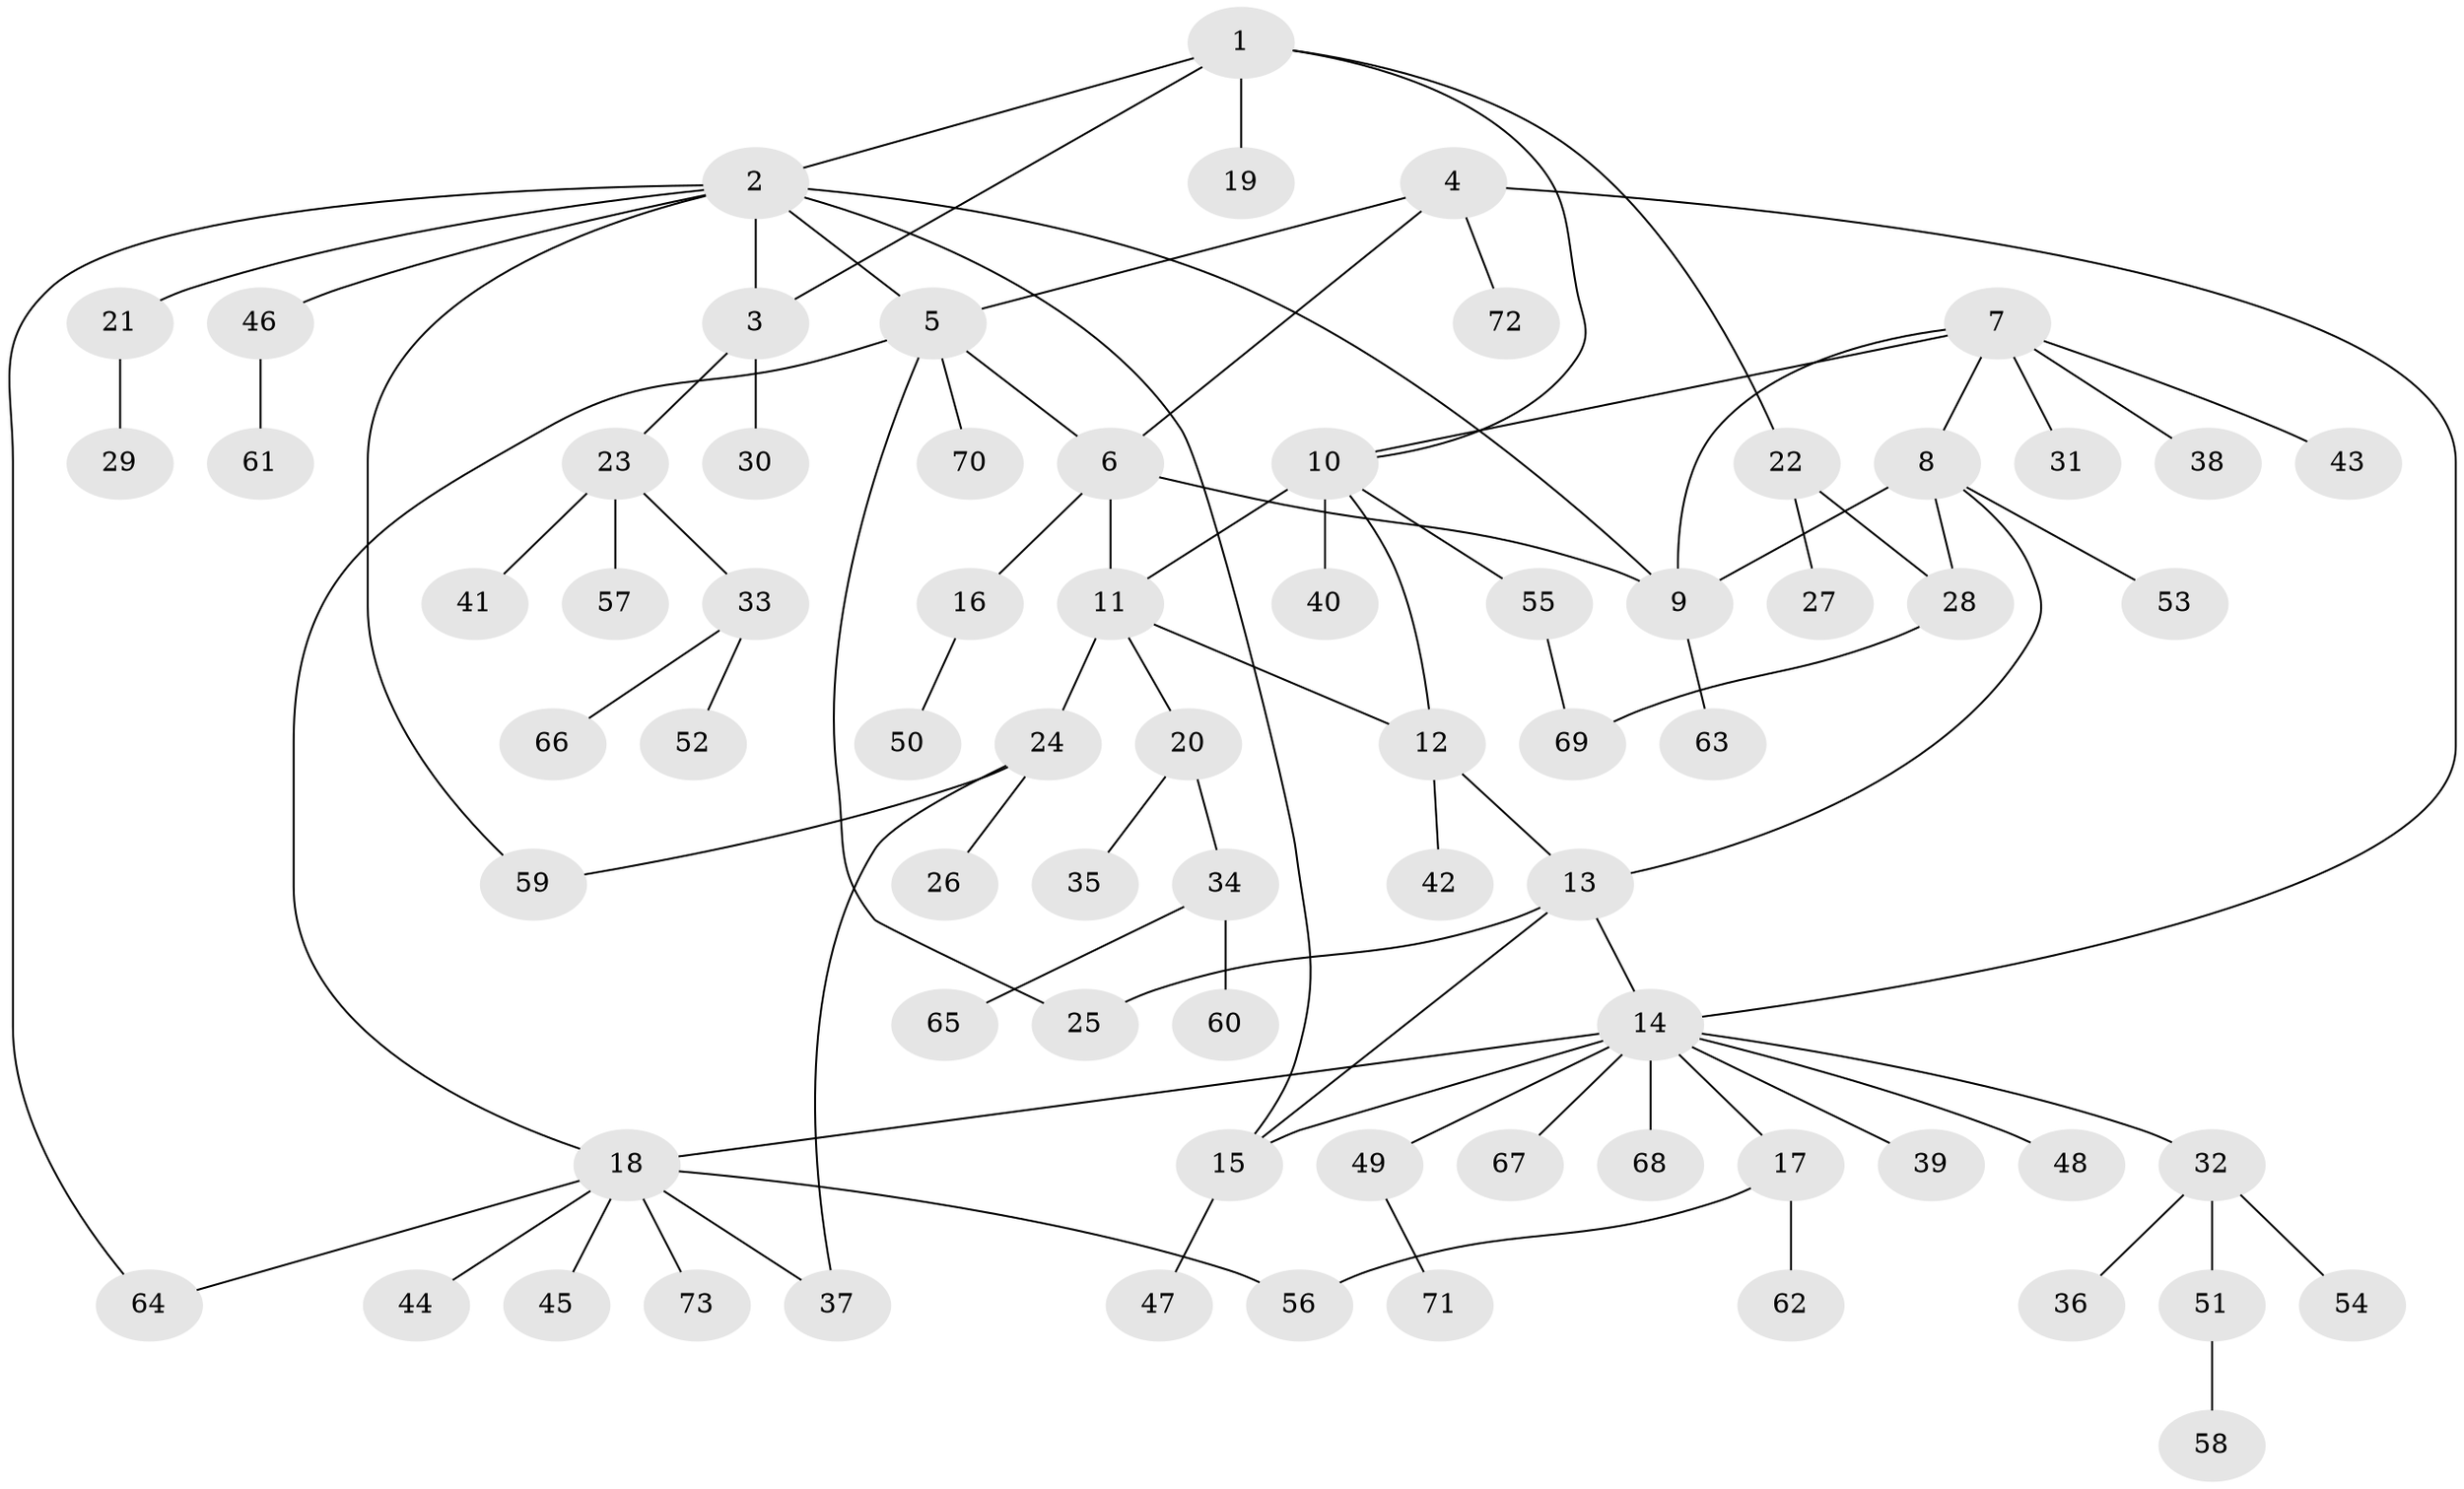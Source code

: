 // Generated by graph-tools (version 1.1) at 2025/26/03/09/25 03:26:44]
// undirected, 73 vertices, 91 edges
graph export_dot {
graph [start="1"]
  node [color=gray90,style=filled];
  1;
  2;
  3;
  4;
  5;
  6;
  7;
  8;
  9;
  10;
  11;
  12;
  13;
  14;
  15;
  16;
  17;
  18;
  19;
  20;
  21;
  22;
  23;
  24;
  25;
  26;
  27;
  28;
  29;
  30;
  31;
  32;
  33;
  34;
  35;
  36;
  37;
  38;
  39;
  40;
  41;
  42;
  43;
  44;
  45;
  46;
  47;
  48;
  49;
  50;
  51;
  52;
  53;
  54;
  55;
  56;
  57;
  58;
  59;
  60;
  61;
  62;
  63;
  64;
  65;
  66;
  67;
  68;
  69;
  70;
  71;
  72;
  73;
  1 -- 2;
  1 -- 3;
  1 -- 10;
  1 -- 19;
  1 -- 22;
  2 -- 3;
  2 -- 5;
  2 -- 9;
  2 -- 15;
  2 -- 21;
  2 -- 46;
  2 -- 59;
  2 -- 64;
  3 -- 23;
  3 -- 30;
  4 -- 5;
  4 -- 6;
  4 -- 14;
  4 -- 72;
  5 -- 6;
  5 -- 18;
  5 -- 25;
  5 -- 70;
  6 -- 9;
  6 -- 11;
  6 -- 16;
  7 -- 8;
  7 -- 9;
  7 -- 10;
  7 -- 31;
  7 -- 38;
  7 -- 43;
  8 -- 9;
  8 -- 13;
  8 -- 28;
  8 -- 53;
  9 -- 63;
  10 -- 11;
  10 -- 12;
  10 -- 40;
  10 -- 55;
  11 -- 12;
  11 -- 20;
  11 -- 24;
  12 -- 13;
  12 -- 42;
  13 -- 14;
  13 -- 15;
  13 -- 25;
  14 -- 15;
  14 -- 17;
  14 -- 18;
  14 -- 32;
  14 -- 39;
  14 -- 48;
  14 -- 49;
  14 -- 67;
  14 -- 68;
  15 -- 47;
  16 -- 50;
  17 -- 56;
  17 -- 62;
  18 -- 37;
  18 -- 44;
  18 -- 45;
  18 -- 56;
  18 -- 64;
  18 -- 73;
  20 -- 34;
  20 -- 35;
  21 -- 29;
  22 -- 27;
  22 -- 28;
  23 -- 33;
  23 -- 41;
  23 -- 57;
  24 -- 26;
  24 -- 37;
  24 -- 59;
  28 -- 69;
  32 -- 36;
  32 -- 51;
  32 -- 54;
  33 -- 52;
  33 -- 66;
  34 -- 60;
  34 -- 65;
  46 -- 61;
  49 -- 71;
  51 -- 58;
  55 -- 69;
}
